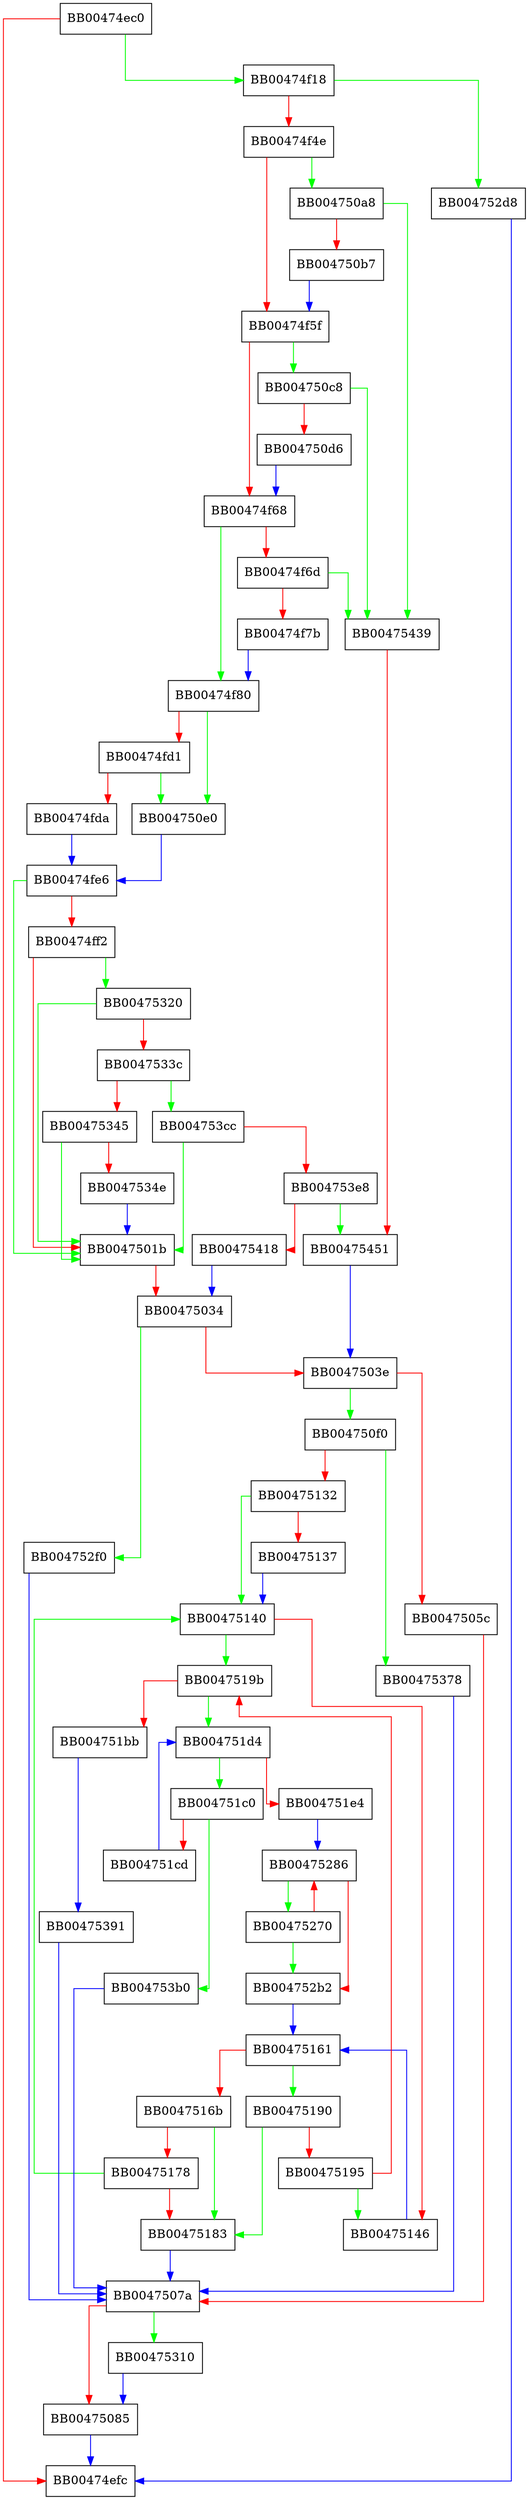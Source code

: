 digraph do_server {
  node [shape="box"];
  graph [splines=ortho];
  BB00474ec0 -> BB00474f18 [color="green"];
  BB00474ec0 -> BB00474efc [color="red"];
  BB00474f18 -> BB004752d8 [color="green"];
  BB00474f18 -> BB00474f4e [color="red"];
  BB00474f4e -> BB004750a8 [color="green"];
  BB00474f4e -> BB00474f5f [color="red"];
  BB00474f5f -> BB004750c8 [color="green"];
  BB00474f5f -> BB00474f68 [color="red"];
  BB00474f68 -> BB00474f80 [color="green"];
  BB00474f68 -> BB00474f6d [color="red"];
  BB00474f6d -> BB00475439 [color="green"];
  BB00474f6d -> BB00474f7b [color="red"];
  BB00474f7b -> BB00474f80 [color="blue"];
  BB00474f80 -> BB004750e0 [color="green"];
  BB00474f80 -> BB00474fd1 [color="red"];
  BB00474fd1 -> BB004750e0 [color="green"];
  BB00474fd1 -> BB00474fda [color="red"];
  BB00474fda -> BB00474fe6 [color="blue"];
  BB00474fe6 -> BB0047501b [color="green"];
  BB00474fe6 -> BB00474ff2 [color="red"];
  BB00474ff2 -> BB00475320 [color="green"];
  BB00474ff2 -> BB0047501b [color="red"];
  BB0047501b -> BB00475034 [color="red"];
  BB00475034 -> BB004752f0 [color="green"];
  BB00475034 -> BB0047503e [color="red"];
  BB0047503e -> BB004750f0 [color="green"];
  BB0047503e -> BB0047505c [color="red"];
  BB0047505c -> BB0047507a [color="red"];
  BB0047507a -> BB00475310 [color="green"];
  BB0047507a -> BB00475085 [color="red"];
  BB00475085 -> BB00474efc [color="blue"];
  BB004750a8 -> BB00475439 [color="green"];
  BB004750a8 -> BB004750b7 [color="red"];
  BB004750b7 -> BB00474f5f [color="blue"];
  BB004750c8 -> BB00475439 [color="green"];
  BB004750c8 -> BB004750d6 [color="red"];
  BB004750d6 -> BB00474f68 [color="blue"];
  BB004750e0 -> BB00474fe6 [color="blue"];
  BB004750f0 -> BB00475378 [color="green"];
  BB004750f0 -> BB00475132 [color="red"];
  BB00475132 -> BB00475140 [color="green"];
  BB00475132 -> BB00475137 [color="red"];
  BB00475137 -> BB00475140 [color="blue"];
  BB00475140 -> BB0047519b [color="green"];
  BB00475140 -> BB00475146 [color="red"];
  BB00475146 -> BB00475161 [color="blue"];
  BB00475161 -> BB00475190 [color="green"];
  BB00475161 -> BB0047516b [color="red"];
  BB0047516b -> BB00475183 [color="green"];
  BB0047516b -> BB00475178 [color="red"];
  BB00475178 -> BB00475140 [color="green"];
  BB00475178 -> BB00475183 [color="red"];
  BB00475183 -> BB0047507a [color="blue"];
  BB00475190 -> BB00475183 [color="green"];
  BB00475190 -> BB00475195 [color="red"];
  BB00475195 -> BB00475146 [color="green"];
  BB00475195 -> BB0047519b [color="red"];
  BB0047519b -> BB004751d4 [color="green"];
  BB0047519b -> BB004751bb [color="red"];
  BB004751bb -> BB00475391 [color="blue"];
  BB004751c0 -> BB004753b0 [color="green"];
  BB004751c0 -> BB004751cd [color="red"];
  BB004751cd -> BB004751d4 [color="blue"];
  BB004751d4 -> BB004751c0 [color="green"];
  BB004751d4 -> BB004751e4 [color="red"];
  BB004751e4 -> BB00475286 [color="blue"];
  BB00475270 -> BB004752b2 [color="green"];
  BB00475270 -> BB00475286 [color="red"];
  BB00475286 -> BB00475270 [color="green"];
  BB00475286 -> BB004752b2 [color="red"];
  BB004752b2 -> BB00475161 [color="blue"];
  BB004752d8 -> BB00474efc [color="blue"];
  BB004752f0 -> BB0047507a [color="blue"];
  BB00475310 -> BB00475085 [color="blue"];
  BB00475320 -> BB0047501b [color="green"];
  BB00475320 -> BB0047533c [color="red"];
  BB0047533c -> BB004753cc [color="green"];
  BB0047533c -> BB00475345 [color="red"];
  BB00475345 -> BB0047501b [color="green"];
  BB00475345 -> BB0047534e [color="red"];
  BB0047534e -> BB0047501b [color="blue"];
  BB00475378 -> BB0047507a [color="blue"];
  BB00475391 -> BB0047507a [color="blue"];
  BB004753b0 -> BB0047507a [color="blue"];
  BB004753cc -> BB0047501b [color="green"];
  BB004753cc -> BB004753e8 [color="red"];
  BB004753e8 -> BB00475451 [color="green"];
  BB004753e8 -> BB00475418 [color="red"];
  BB00475418 -> BB00475034 [color="blue"];
  BB00475439 -> BB00475451 [color="red"];
  BB00475451 -> BB0047503e [color="blue"];
}